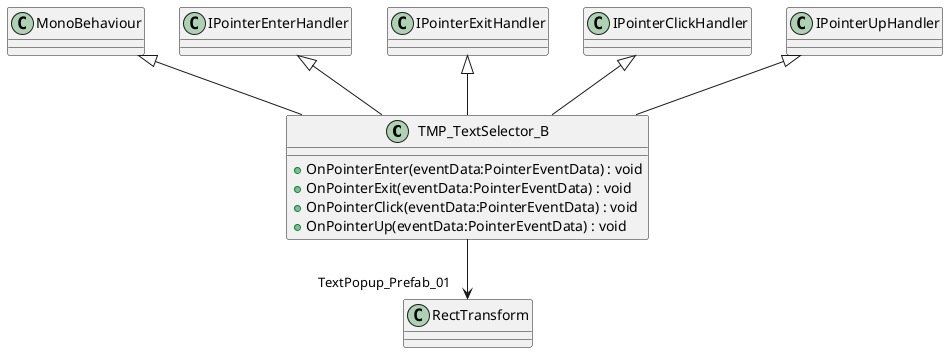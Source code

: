 @startuml
class TMP_TextSelector_B {
    + OnPointerEnter(eventData:PointerEventData) : void
    + OnPointerExit(eventData:PointerEventData) : void
    + OnPointerClick(eventData:PointerEventData) : void
    + OnPointerUp(eventData:PointerEventData) : void
}
MonoBehaviour <|-- TMP_TextSelector_B
IPointerEnterHandler <|-- TMP_TextSelector_B
IPointerExitHandler <|-- TMP_TextSelector_B
IPointerClickHandler <|-- TMP_TextSelector_B
IPointerUpHandler <|-- TMP_TextSelector_B
TMP_TextSelector_B --> "TextPopup_Prefab_01" RectTransform
@enduml
